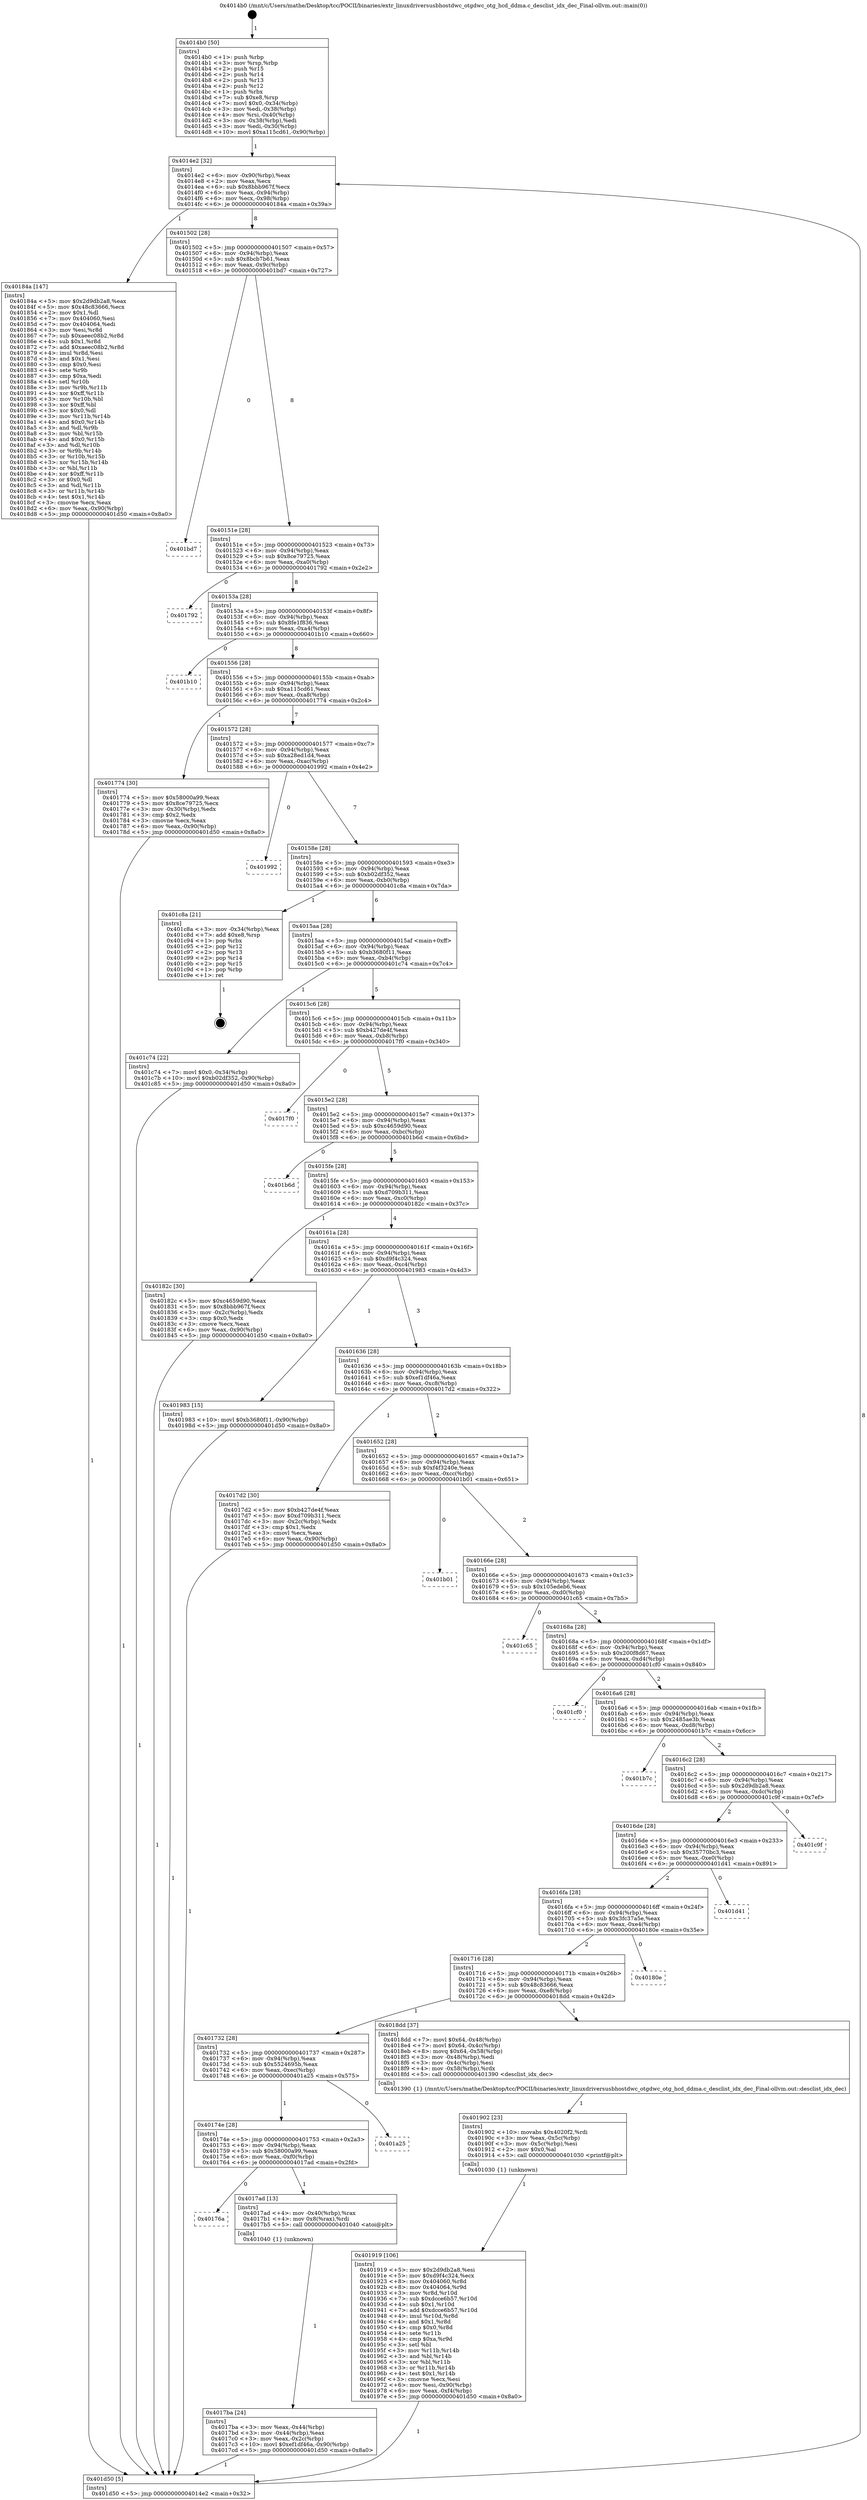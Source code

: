 digraph "0x4014b0" {
  label = "0x4014b0 (/mnt/c/Users/mathe/Desktop/tcc/POCII/binaries/extr_linuxdriversusbhostdwc_otgdwc_otg_hcd_ddma.c_desclist_idx_dec_Final-ollvm.out::main(0))"
  labelloc = "t"
  node[shape=record]

  Entry [label="",width=0.3,height=0.3,shape=circle,fillcolor=black,style=filled]
  "0x4014e2" [label="{
     0x4014e2 [32]\l
     | [instrs]\l
     &nbsp;&nbsp;0x4014e2 \<+6\>: mov -0x90(%rbp),%eax\l
     &nbsp;&nbsp;0x4014e8 \<+2\>: mov %eax,%ecx\l
     &nbsp;&nbsp;0x4014ea \<+6\>: sub $0x8bbb967f,%ecx\l
     &nbsp;&nbsp;0x4014f0 \<+6\>: mov %eax,-0x94(%rbp)\l
     &nbsp;&nbsp;0x4014f6 \<+6\>: mov %ecx,-0x98(%rbp)\l
     &nbsp;&nbsp;0x4014fc \<+6\>: je 000000000040184a \<main+0x39a\>\l
  }"]
  "0x40184a" [label="{
     0x40184a [147]\l
     | [instrs]\l
     &nbsp;&nbsp;0x40184a \<+5\>: mov $0x2d9db2a8,%eax\l
     &nbsp;&nbsp;0x40184f \<+5\>: mov $0x48c83666,%ecx\l
     &nbsp;&nbsp;0x401854 \<+2\>: mov $0x1,%dl\l
     &nbsp;&nbsp;0x401856 \<+7\>: mov 0x404060,%esi\l
     &nbsp;&nbsp;0x40185d \<+7\>: mov 0x404064,%edi\l
     &nbsp;&nbsp;0x401864 \<+3\>: mov %esi,%r8d\l
     &nbsp;&nbsp;0x401867 \<+7\>: sub $0xaeec08b2,%r8d\l
     &nbsp;&nbsp;0x40186e \<+4\>: sub $0x1,%r8d\l
     &nbsp;&nbsp;0x401872 \<+7\>: add $0xaeec08b2,%r8d\l
     &nbsp;&nbsp;0x401879 \<+4\>: imul %r8d,%esi\l
     &nbsp;&nbsp;0x40187d \<+3\>: and $0x1,%esi\l
     &nbsp;&nbsp;0x401880 \<+3\>: cmp $0x0,%esi\l
     &nbsp;&nbsp;0x401883 \<+4\>: sete %r9b\l
     &nbsp;&nbsp;0x401887 \<+3\>: cmp $0xa,%edi\l
     &nbsp;&nbsp;0x40188a \<+4\>: setl %r10b\l
     &nbsp;&nbsp;0x40188e \<+3\>: mov %r9b,%r11b\l
     &nbsp;&nbsp;0x401891 \<+4\>: xor $0xff,%r11b\l
     &nbsp;&nbsp;0x401895 \<+3\>: mov %r10b,%bl\l
     &nbsp;&nbsp;0x401898 \<+3\>: xor $0xff,%bl\l
     &nbsp;&nbsp;0x40189b \<+3\>: xor $0x0,%dl\l
     &nbsp;&nbsp;0x40189e \<+3\>: mov %r11b,%r14b\l
     &nbsp;&nbsp;0x4018a1 \<+4\>: and $0x0,%r14b\l
     &nbsp;&nbsp;0x4018a5 \<+3\>: and %dl,%r9b\l
     &nbsp;&nbsp;0x4018a8 \<+3\>: mov %bl,%r15b\l
     &nbsp;&nbsp;0x4018ab \<+4\>: and $0x0,%r15b\l
     &nbsp;&nbsp;0x4018af \<+3\>: and %dl,%r10b\l
     &nbsp;&nbsp;0x4018b2 \<+3\>: or %r9b,%r14b\l
     &nbsp;&nbsp;0x4018b5 \<+3\>: or %r10b,%r15b\l
     &nbsp;&nbsp;0x4018b8 \<+3\>: xor %r15b,%r14b\l
     &nbsp;&nbsp;0x4018bb \<+3\>: or %bl,%r11b\l
     &nbsp;&nbsp;0x4018be \<+4\>: xor $0xff,%r11b\l
     &nbsp;&nbsp;0x4018c2 \<+3\>: or $0x0,%dl\l
     &nbsp;&nbsp;0x4018c5 \<+3\>: and %dl,%r11b\l
     &nbsp;&nbsp;0x4018c8 \<+3\>: or %r11b,%r14b\l
     &nbsp;&nbsp;0x4018cb \<+4\>: test $0x1,%r14b\l
     &nbsp;&nbsp;0x4018cf \<+3\>: cmovne %ecx,%eax\l
     &nbsp;&nbsp;0x4018d2 \<+6\>: mov %eax,-0x90(%rbp)\l
     &nbsp;&nbsp;0x4018d8 \<+5\>: jmp 0000000000401d50 \<main+0x8a0\>\l
  }"]
  "0x401502" [label="{
     0x401502 [28]\l
     | [instrs]\l
     &nbsp;&nbsp;0x401502 \<+5\>: jmp 0000000000401507 \<main+0x57\>\l
     &nbsp;&nbsp;0x401507 \<+6\>: mov -0x94(%rbp),%eax\l
     &nbsp;&nbsp;0x40150d \<+5\>: sub $0x8bcb7b61,%eax\l
     &nbsp;&nbsp;0x401512 \<+6\>: mov %eax,-0x9c(%rbp)\l
     &nbsp;&nbsp;0x401518 \<+6\>: je 0000000000401bd7 \<main+0x727\>\l
  }"]
  Exit [label="",width=0.3,height=0.3,shape=circle,fillcolor=black,style=filled,peripheries=2]
  "0x401bd7" [label="{
     0x401bd7\l
  }", style=dashed]
  "0x40151e" [label="{
     0x40151e [28]\l
     | [instrs]\l
     &nbsp;&nbsp;0x40151e \<+5\>: jmp 0000000000401523 \<main+0x73\>\l
     &nbsp;&nbsp;0x401523 \<+6\>: mov -0x94(%rbp),%eax\l
     &nbsp;&nbsp;0x401529 \<+5\>: sub $0x8ce79725,%eax\l
     &nbsp;&nbsp;0x40152e \<+6\>: mov %eax,-0xa0(%rbp)\l
     &nbsp;&nbsp;0x401534 \<+6\>: je 0000000000401792 \<main+0x2e2\>\l
  }"]
  "0x401919" [label="{
     0x401919 [106]\l
     | [instrs]\l
     &nbsp;&nbsp;0x401919 \<+5\>: mov $0x2d9db2a8,%esi\l
     &nbsp;&nbsp;0x40191e \<+5\>: mov $0xd9f4c324,%ecx\l
     &nbsp;&nbsp;0x401923 \<+8\>: mov 0x404060,%r8d\l
     &nbsp;&nbsp;0x40192b \<+8\>: mov 0x404064,%r9d\l
     &nbsp;&nbsp;0x401933 \<+3\>: mov %r8d,%r10d\l
     &nbsp;&nbsp;0x401936 \<+7\>: sub $0xdcce6b57,%r10d\l
     &nbsp;&nbsp;0x40193d \<+4\>: sub $0x1,%r10d\l
     &nbsp;&nbsp;0x401941 \<+7\>: add $0xdcce6b57,%r10d\l
     &nbsp;&nbsp;0x401948 \<+4\>: imul %r10d,%r8d\l
     &nbsp;&nbsp;0x40194c \<+4\>: and $0x1,%r8d\l
     &nbsp;&nbsp;0x401950 \<+4\>: cmp $0x0,%r8d\l
     &nbsp;&nbsp;0x401954 \<+4\>: sete %r11b\l
     &nbsp;&nbsp;0x401958 \<+4\>: cmp $0xa,%r9d\l
     &nbsp;&nbsp;0x40195c \<+3\>: setl %bl\l
     &nbsp;&nbsp;0x40195f \<+3\>: mov %r11b,%r14b\l
     &nbsp;&nbsp;0x401962 \<+3\>: and %bl,%r14b\l
     &nbsp;&nbsp;0x401965 \<+3\>: xor %bl,%r11b\l
     &nbsp;&nbsp;0x401968 \<+3\>: or %r11b,%r14b\l
     &nbsp;&nbsp;0x40196b \<+4\>: test $0x1,%r14b\l
     &nbsp;&nbsp;0x40196f \<+3\>: cmovne %ecx,%esi\l
     &nbsp;&nbsp;0x401972 \<+6\>: mov %esi,-0x90(%rbp)\l
     &nbsp;&nbsp;0x401978 \<+6\>: mov %eax,-0xf4(%rbp)\l
     &nbsp;&nbsp;0x40197e \<+5\>: jmp 0000000000401d50 \<main+0x8a0\>\l
  }"]
  "0x401792" [label="{
     0x401792\l
  }", style=dashed]
  "0x40153a" [label="{
     0x40153a [28]\l
     | [instrs]\l
     &nbsp;&nbsp;0x40153a \<+5\>: jmp 000000000040153f \<main+0x8f\>\l
     &nbsp;&nbsp;0x40153f \<+6\>: mov -0x94(%rbp),%eax\l
     &nbsp;&nbsp;0x401545 \<+5\>: sub $0x8fe1f836,%eax\l
     &nbsp;&nbsp;0x40154a \<+6\>: mov %eax,-0xa4(%rbp)\l
     &nbsp;&nbsp;0x401550 \<+6\>: je 0000000000401b10 \<main+0x660\>\l
  }"]
  "0x401902" [label="{
     0x401902 [23]\l
     | [instrs]\l
     &nbsp;&nbsp;0x401902 \<+10\>: movabs $0x4020f2,%rdi\l
     &nbsp;&nbsp;0x40190c \<+3\>: mov %eax,-0x5c(%rbp)\l
     &nbsp;&nbsp;0x40190f \<+3\>: mov -0x5c(%rbp),%esi\l
     &nbsp;&nbsp;0x401912 \<+2\>: mov $0x0,%al\l
     &nbsp;&nbsp;0x401914 \<+5\>: call 0000000000401030 \<printf@plt\>\l
     | [calls]\l
     &nbsp;&nbsp;0x401030 \{1\} (unknown)\l
  }"]
  "0x401b10" [label="{
     0x401b10\l
  }", style=dashed]
  "0x401556" [label="{
     0x401556 [28]\l
     | [instrs]\l
     &nbsp;&nbsp;0x401556 \<+5\>: jmp 000000000040155b \<main+0xab\>\l
     &nbsp;&nbsp;0x40155b \<+6\>: mov -0x94(%rbp),%eax\l
     &nbsp;&nbsp;0x401561 \<+5\>: sub $0xa115cd61,%eax\l
     &nbsp;&nbsp;0x401566 \<+6\>: mov %eax,-0xa8(%rbp)\l
     &nbsp;&nbsp;0x40156c \<+6\>: je 0000000000401774 \<main+0x2c4\>\l
  }"]
  "0x4017ba" [label="{
     0x4017ba [24]\l
     | [instrs]\l
     &nbsp;&nbsp;0x4017ba \<+3\>: mov %eax,-0x44(%rbp)\l
     &nbsp;&nbsp;0x4017bd \<+3\>: mov -0x44(%rbp),%eax\l
     &nbsp;&nbsp;0x4017c0 \<+3\>: mov %eax,-0x2c(%rbp)\l
     &nbsp;&nbsp;0x4017c3 \<+10\>: movl $0xef1df46a,-0x90(%rbp)\l
     &nbsp;&nbsp;0x4017cd \<+5\>: jmp 0000000000401d50 \<main+0x8a0\>\l
  }"]
  "0x401774" [label="{
     0x401774 [30]\l
     | [instrs]\l
     &nbsp;&nbsp;0x401774 \<+5\>: mov $0x58000a99,%eax\l
     &nbsp;&nbsp;0x401779 \<+5\>: mov $0x8ce79725,%ecx\l
     &nbsp;&nbsp;0x40177e \<+3\>: mov -0x30(%rbp),%edx\l
     &nbsp;&nbsp;0x401781 \<+3\>: cmp $0x2,%edx\l
     &nbsp;&nbsp;0x401784 \<+3\>: cmovne %ecx,%eax\l
     &nbsp;&nbsp;0x401787 \<+6\>: mov %eax,-0x90(%rbp)\l
     &nbsp;&nbsp;0x40178d \<+5\>: jmp 0000000000401d50 \<main+0x8a0\>\l
  }"]
  "0x401572" [label="{
     0x401572 [28]\l
     | [instrs]\l
     &nbsp;&nbsp;0x401572 \<+5\>: jmp 0000000000401577 \<main+0xc7\>\l
     &nbsp;&nbsp;0x401577 \<+6\>: mov -0x94(%rbp),%eax\l
     &nbsp;&nbsp;0x40157d \<+5\>: sub $0xa28ed1d4,%eax\l
     &nbsp;&nbsp;0x401582 \<+6\>: mov %eax,-0xac(%rbp)\l
     &nbsp;&nbsp;0x401588 \<+6\>: je 0000000000401992 \<main+0x4e2\>\l
  }"]
  "0x401d50" [label="{
     0x401d50 [5]\l
     | [instrs]\l
     &nbsp;&nbsp;0x401d50 \<+5\>: jmp 00000000004014e2 \<main+0x32\>\l
  }"]
  "0x4014b0" [label="{
     0x4014b0 [50]\l
     | [instrs]\l
     &nbsp;&nbsp;0x4014b0 \<+1\>: push %rbp\l
     &nbsp;&nbsp;0x4014b1 \<+3\>: mov %rsp,%rbp\l
     &nbsp;&nbsp;0x4014b4 \<+2\>: push %r15\l
     &nbsp;&nbsp;0x4014b6 \<+2\>: push %r14\l
     &nbsp;&nbsp;0x4014b8 \<+2\>: push %r13\l
     &nbsp;&nbsp;0x4014ba \<+2\>: push %r12\l
     &nbsp;&nbsp;0x4014bc \<+1\>: push %rbx\l
     &nbsp;&nbsp;0x4014bd \<+7\>: sub $0xe8,%rsp\l
     &nbsp;&nbsp;0x4014c4 \<+7\>: movl $0x0,-0x34(%rbp)\l
     &nbsp;&nbsp;0x4014cb \<+3\>: mov %edi,-0x38(%rbp)\l
     &nbsp;&nbsp;0x4014ce \<+4\>: mov %rsi,-0x40(%rbp)\l
     &nbsp;&nbsp;0x4014d2 \<+3\>: mov -0x38(%rbp),%edi\l
     &nbsp;&nbsp;0x4014d5 \<+3\>: mov %edi,-0x30(%rbp)\l
     &nbsp;&nbsp;0x4014d8 \<+10\>: movl $0xa115cd61,-0x90(%rbp)\l
  }"]
  "0x40176a" [label="{
     0x40176a\l
  }", style=dashed]
  "0x401992" [label="{
     0x401992\l
  }", style=dashed]
  "0x40158e" [label="{
     0x40158e [28]\l
     | [instrs]\l
     &nbsp;&nbsp;0x40158e \<+5\>: jmp 0000000000401593 \<main+0xe3\>\l
     &nbsp;&nbsp;0x401593 \<+6\>: mov -0x94(%rbp),%eax\l
     &nbsp;&nbsp;0x401599 \<+5\>: sub $0xb02df352,%eax\l
     &nbsp;&nbsp;0x40159e \<+6\>: mov %eax,-0xb0(%rbp)\l
     &nbsp;&nbsp;0x4015a4 \<+6\>: je 0000000000401c8a \<main+0x7da\>\l
  }"]
  "0x4017ad" [label="{
     0x4017ad [13]\l
     | [instrs]\l
     &nbsp;&nbsp;0x4017ad \<+4\>: mov -0x40(%rbp),%rax\l
     &nbsp;&nbsp;0x4017b1 \<+4\>: mov 0x8(%rax),%rdi\l
     &nbsp;&nbsp;0x4017b5 \<+5\>: call 0000000000401040 \<atoi@plt\>\l
     | [calls]\l
     &nbsp;&nbsp;0x401040 \{1\} (unknown)\l
  }"]
  "0x401c8a" [label="{
     0x401c8a [21]\l
     | [instrs]\l
     &nbsp;&nbsp;0x401c8a \<+3\>: mov -0x34(%rbp),%eax\l
     &nbsp;&nbsp;0x401c8d \<+7\>: add $0xe8,%rsp\l
     &nbsp;&nbsp;0x401c94 \<+1\>: pop %rbx\l
     &nbsp;&nbsp;0x401c95 \<+2\>: pop %r12\l
     &nbsp;&nbsp;0x401c97 \<+2\>: pop %r13\l
     &nbsp;&nbsp;0x401c99 \<+2\>: pop %r14\l
     &nbsp;&nbsp;0x401c9b \<+2\>: pop %r15\l
     &nbsp;&nbsp;0x401c9d \<+1\>: pop %rbp\l
     &nbsp;&nbsp;0x401c9e \<+1\>: ret\l
  }"]
  "0x4015aa" [label="{
     0x4015aa [28]\l
     | [instrs]\l
     &nbsp;&nbsp;0x4015aa \<+5\>: jmp 00000000004015af \<main+0xff\>\l
     &nbsp;&nbsp;0x4015af \<+6\>: mov -0x94(%rbp),%eax\l
     &nbsp;&nbsp;0x4015b5 \<+5\>: sub $0xb3680f11,%eax\l
     &nbsp;&nbsp;0x4015ba \<+6\>: mov %eax,-0xb4(%rbp)\l
     &nbsp;&nbsp;0x4015c0 \<+6\>: je 0000000000401c74 \<main+0x7c4\>\l
  }"]
  "0x40174e" [label="{
     0x40174e [28]\l
     | [instrs]\l
     &nbsp;&nbsp;0x40174e \<+5\>: jmp 0000000000401753 \<main+0x2a3\>\l
     &nbsp;&nbsp;0x401753 \<+6\>: mov -0x94(%rbp),%eax\l
     &nbsp;&nbsp;0x401759 \<+5\>: sub $0x58000a99,%eax\l
     &nbsp;&nbsp;0x40175e \<+6\>: mov %eax,-0xf0(%rbp)\l
     &nbsp;&nbsp;0x401764 \<+6\>: je 00000000004017ad \<main+0x2fd\>\l
  }"]
  "0x401c74" [label="{
     0x401c74 [22]\l
     | [instrs]\l
     &nbsp;&nbsp;0x401c74 \<+7\>: movl $0x0,-0x34(%rbp)\l
     &nbsp;&nbsp;0x401c7b \<+10\>: movl $0xb02df352,-0x90(%rbp)\l
     &nbsp;&nbsp;0x401c85 \<+5\>: jmp 0000000000401d50 \<main+0x8a0\>\l
  }"]
  "0x4015c6" [label="{
     0x4015c6 [28]\l
     | [instrs]\l
     &nbsp;&nbsp;0x4015c6 \<+5\>: jmp 00000000004015cb \<main+0x11b\>\l
     &nbsp;&nbsp;0x4015cb \<+6\>: mov -0x94(%rbp),%eax\l
     &nbsp;&nbsp;0x4015d1 \<+5\>: sub $0xb427de4f,%eax\l
     &nbsp;&nbsp;0x4015d6 \<+6\>: mov %eax,-0xb8(%rbp)\l
     &nbsp;&nbsp;0x4015dc \<+6\>: je 00000000004017f0 \<main+0x340\>\l
  }"]
  "0x401a25" [label="{
     0x401a25\l
  }", style=dashed]
  "0x4017f0" [label="{
     0x4017f0\l
  }", style=dashed]
  "0x4015e2" [label="{
     0x4015e2 [28]\l
     | [instrs]\l
     &nbsp;&nbsp;0x4015e2 \<+5\>: jmp 00000000004015e7 \<main+0x137\>\l
     &nbsp;&nbsp;0x4015e7 \<+6\>: mov -0x94(%rbp),%eax\l
     &nbsp;&nbsp;0x4015ed \<+5\>: sub $0xc4659d90,%eax\l
     &nbsp;&nbsp;0x4015f2 \<+6\>: mov %eax,-0xbc(%rbp)\l
     &nbsp;&nbsp;0x4015f8 \<+6\>: je 0000000000401b6d \<main+0x6bd\>\l
  }"]
  "0x401732" [label="{
     0x401732 [28]\l
     | [instrs]\l
     &nbsp;&nbsp;0x401732 \<+5\>: jmp 0000000000401737 \<main+0x287\>\l
     &nbsp;&nbsp;0x401737 \<+6\>: mov -0x94(%rbp),%eax\l
     &nbsp;&nbsp;0x40173d \<+5\>: sub $0x5524695b,%eax\l
     &nbsp;&nbsp;0x401742 \<+6\>: mov %eax,-0xec(%rbp)\l
     &nbsp;&nbsp;0x401748 \<+6\>: je 0000000000401a25 \<main+0x575\>\l
  }"]
  "0x401b6d" [label="{
     0x401b6d\l
  }", style=dashed]
  "0x4015fe" [label="{
     0x4015fe [28]\l
     | [instrs]\l
     &nbsp;&nbsp;0x4015fe \<+5\>: jmp 0000000000401603 \<main+0x153\>\l
     &nbsp;&nbsp;0x401603 \<+6\>: mov -0x94(%rbp),%eax\l
     &nbsp;&nbsp;0x401609 \<+5\>: sub $0xd709b311,%eax\l
     &nbsp;&nbsp;0x40160e \<+6\>: mov %eax,-0xc0(%rbp)\l
     &nbsp;&nbsp;0x401614 \<+6\>: je 000000000040182c \<main+0x37c\>\l
  }"]
  "0x4018dd" [label="{
     0x4018dd [37]\l
     | [instrs]\l
     &nbsp;&nbsp;0x4018dd \<+7\>: movl $0x64,-0x48(%rbp)\l
     &nbsp;&nbsp;0x4018e4 \<+7\>: movl $0x64,-0x4c(%rbp)\l
     &nbsp;&nbsp;0x4018eb \<+8\>: movq $0x64,-0x58(%rbp)\l
     &nbsp;&nbsp;0x4018f3 \<+3\>: mov -0x48(%rbp),%edi\l
     &nbsp;&nbsp;0x4018f6 \<+3\>: mov -0x4c(%rbp),%esi\l
     &nbsp;&nbsp;0x4018f9 \<+4\>: mov -0x58(%rbp),%rdx\l
     &nbsp;&nbsp;0x4018fd \<+5\>: call 0000000000401390 \<desclist_idx_dec\>\l
     | [calls]\l
     &nbsp;&nbsp;0x401390 \{1\} (/mnt/c/Users/mathe/Desktop/tcc/POCII/binaries/extr_linuxdriversusbhostdwc_otgdwc_otg_hcd_ddma.c_desclist_idx_dec_Final-ollvm.out::desclist_idx_dec)\l
  }"]
  "0x40182c" [label="{
     0x40182c [30]\l
     | [instrs]\l
     &nbsp;&nbsp;0x40182c \<+5\>: mov $0xc4659d90,%eax\l
     &nbsp;&nbsp;0x401831 \<+5\>: mov $0x8bbb967f,%ecx\l
     &nbsp;&nbsp;0x401836 \<+3\>: mov -0x2c(%rbp),%edx\l
     &nbsp;&nbsp;0x401839 \<+3\>: cmp $0x0,%edx\l
     &nbsp;&nbsp;0x40183c \<+3\>: cmove %ecx,%eax\l
     &nbsp;&nbsp;0x40183f \<+6\>: mov %eax,-0x90(%rbp)\l
     &nbsp;&nbsp;0x401845 \<+5\>: jmp 0000000000401d50 \<main+0x8a0\>\l
  }"]
  "0x40161a" [label="{
     0x40161a [28]\l
     | [instrs]\l
     &nbsp;&nbsp;0x40161a \<+5\>: jmp 000000000040161f \<main+0x16f\>\l
     &nbsp;&nbsp;0x40161f \<+6\>: mov -0x94(%rbp),%eax\l
     &nbsp;&nbsp;0x401625 \<+5\>: sub $0xd9f4c324,%eax\l
     &nbsp;&nbsp;0x40162a \<+6\>: mov %eax,-0xc4(%rbp)\l
     &nbsp;&nbsp;0x401630 \<+6\>: je 0000000000401983 \<main+0x4d3\>\l
  }"]
  "0x401716" [label="{
     0x401716 [28]\l
     | [instrs]\l
     &nbsp;&nbsp;0x401716 \<+5\>: jmp 000000000040171b \<main+0x26b\>\l
     &nbsp;&nbsp;0x40171b \<+6\>: mov -0x94(%rbp),%eax\l
     &nbsp;&nbsp;0x401721 \<+5\>: sub $0x48c83666,%eax\l
     &nbsp;&nbsp;0x401726 \<+6\>: mov %eax,-0xe8(%rbp)\l
     &nbsp;&nbsp;0x40172c \<+6\>: je 00000000004018dd \<main+0x42d\>\l
  }"]
  "0x401983" [label="{
     0x401983 [15]\l
     | [instrs]\l
     &nbsp;&nbsp;0x401983 \<+10\>: movl $0xb3680f11,-0x90(%rbp)\l
     &nbsp;&nbsp;0x40198d \<+5\>: jmp 0000000000401d50 \<main+0x8a0\>\l
  }"]
  "0x401636" [label="{
     0x401636 [28]\l
     | [instrs]\l
     &nbsp;&nbsp;0x401636 \<+5\>: jmp 000000000040163b \<main+0x18b\>\l
     &nbsp;&nbsp;0x40163b \<+6\>: mov -0x94(%rbp),%eax\l
     &nbsp;&nbsp;0x401641 \<+5\>: sub $0xef1df46a,%eax\l
     &nbsp;&nbsp;0x401646 \<+6\>: mov %eax,-0xc8(%rbp)\l
     &nbsp;&nbsp;0x40164c \<+6\>: je 00000000004017d2 \<main+0x322\>\l
  }"]
  "0x40180e" [label="{
     0x40180e\l
  }", style=dashed]
  "0x4017d2" [label="{
     0x4017d2 [30]\l
     | [instrs]\l
     &nbsp;&nbsp;0x4017d2 \<+5\>: mov $0xb427de4f,%eax\l
     &nbsp;&nbsp;0x4017d7 \<+5\>: mov $0xd709b311,%ecx\l
     &nbsp;&nbsp;0x4017dc \<+3\>: mov -0x2c(%rbp),%edx\l
     &nbsp;&nbsp;0x4017df \<+3\>: cmp $0x1,%edx\l
     &nbsp;&nbsp;0x4017e2 \<+3\>: cmovl %ecx,%eax\l
     &nbsp;&nbsp;0x4017e5 \<+6\>: mov %eax,-0x90(%rbp)\l
     &nbsp;&nbsp;0x4017eb \<+5\>: jmp 0000000000401d50 \<main+0x8a0\>\l
  }"]
  "0x401652" [label="{
     0x401652 [28]\l
     | [instrs]\l
     &nbsp;&nbsp;0x401652 \<+5\>: jmp 0000000000401657 \<main+0x1a7\>\l
     &nbsp;&nbsp;0x401657 \<+6\>: mov -0x94(%rbp),%eax\l
     &nbsp;&nbsp;0x40165d \<+5\>: sub $0xf4f3240e,%eax\l
     &nbsp;&nbsp;0x401662 \<+6\>: mov %eax,-0xcc(%rbp)\l
     &nbsp;&nbsp;0x401668 \<+6\>: je 0000000000401b01 \<main+0x651\>\l
  }"]
  "0x4016fa" [label="{
     0x4016fa [28]\l
     | [instrs]\l
     &nbsp;&nbsp;0x4016fa \<+5\>: jmp 00000000004016ff \<main+0x24f\>\l
     &nbsp;&nbsp;0x4016ff \<+6\>: mov -0x94(%rbp),%eax\l
     &nbsp;&nbsp;0x401705 \<+5\>: sub $0x3fc37a5e,%eax\l
     &nbsp;&nbsp;0x40170a \<+6\>: mov %eax,-0xe4(%rbp)\l
     &nbsp;&nbsp;0x401710 \<+6\>: je 000000000040180e \<main+0x35e\>\l
  }"]
  "0x401b01" [label="{
     0x401b01\l
  }", style=dashed]
  "0x40166e" [label="{
     0x40166e [28]\l
     | [instrs]\l
     &nbsp;&nbsp;0x40166e \<+5\>: jmp 0000000000401673 \<main+0x1c3\>\l
     &nbsp;&nbsp;0x401673 \<+6\>: mov -0x94(%rbp),%eax\l
     &nbsp;&nbsp;0x401679 \<+5\>: sub $0x105edeb6,%eax\l
     &nbsp;&nbsp;0x40167e \<+6\>: mov %eax,-0xd0(%rbp)\l
     &nbsp;&nbsp;0x401684 \<+6\>: je 0000000000401c65 \<main+0x7b5\>\l
  }"]
  "0x401d41" [label="{
     0x401d41\l
  }", style=dashed]
  "0x401c65" [label="{
     0x401c65\l
  }", style=dashed]
  "0x40168a" [label="{
     0x40168a [28]\l
     | [instrs]\l
     &nbsp;&nbsp;0x40168a \<+5\>: jmp 000000000040168f \<main+0x1df\>\l
     &nbsp;&nbsp;0x40168f \<+6\>: mov -0x94(%rbp),%eax\l
     &nbsp;&nbsp;0x401695 \<+5\>: sub $0x200f8d67,%eax\l
     &nbsp;&nbsp;0x40169a \<+6\>: mov %eax,-0xd4(%rbp)\l
     &nbsp;&nbsp;0x4016a0 \<+6\>: je 0000000000401cf0 \<main+0x840\>\l
  }"]
  "0x4016de" [label="{
     0x4016de [28]\l
     | [instrs]\l
     &nbsp;&nbsp;0x4016de \<+5\>: jmp 00000000004016e3 \<main+0x233\>\l
     &nbsp;&nbsp;0x4016e3 \<+6\>: mov -0x94(%rbp),%eax\l
     &nbsp;&nbsp;0x4016e9 \<+5\>: sub $0x35770bc3,%eax\l
     &nbsp;&nbsp;0x4016ee \<+6\>: mov %eax,-0xe0(%rbp)\l
     &nbsp;&nbsp;0x4016f4 \<+6\>: je 0000000000401d41 \<main+0x891\>\l
  }"]
  "0x401cf0" [label="{
     0x401cf0\l
  }", style=dashed]
  "0x4016a6" [label="{
     0x4016a6 [28]\l
     | [instrs]\l
     &nbsp;&nbsp;0x4016a6 \<+5\>: jmp 00000000004016ab \<main+0x1fb\>\l
     &nbsp;&nbsp;0x4016ab \<+6\>: mov -0x94(%rbp),%eax\l
     &nbsp;&nbsp;0x4016b1 \<+5\>: sub $0x2485ae3b,%eax\l
     &nbsp;&nbsp;0x4016b6 \<+6\>: mov %eax,-0xd8(%rbp)\l
     &nbsp;&nbsp;0x4016bc \<+6\>: je 0000000000401b7c \<main+0x6cc\>\l
  }"]
  "0x401c9f" [label="{
     0x401c9f\l
  }", style=dashed]
  "0x401b7c" [label="{
     0x401b7c\l
  }", style=dashed]
  "0x4016c2" [label="{
     0x4016c2 [28]\l
     | [instrs]\l
     &nbsp;&nbsp;0x4016c2 \<+5\>: jmp 00000000004016c7 \<main+0x217\>\l
     &nbsp;&nbsp;0x4016c7 \<+6\>: mov -0x94(%rbp),%eax\l
     &nbsp;&nbsp;0x4016cd \<+5\>: sub $0x2d9db2a8,%eax\l
     &nbsp;&nbsp;0x4016d2 \<+6\>: mov %eax,-0xdc(%rbp)\l
     &nbsp;&nbsp;0x4016d8 \<+6\>: je 0000000000401c9f \<main+0x7ef\>\l
  }"]
  Entry -> "0x4014b0" [label=" 1"]
  "0x4014e2" -> "0x40184a" [label=" 1"]
  "0x4014e2" -> "0x401502" [label=" 8"]
  "0x401c8a" -> Exit [label=" 1"]
  "0x401502" -> "0x401bd7" [label=" 0"]
  "0x401502" -> "0x40151e" [label=" 8"]
  "0x401c74" -> "0x401d50" [label=" 1"]
  "0x40151e" -> "0x401792" [label=" 0"]
  "0x40151e" -> "0x40153a" [label=" 8"]
  "0x401983" -> "0x401d50" [label=" 1"]
  "0x40153a" -> "0x401b10" [label=" 0"]
  "0x40153a" -> "0x401556" [label=" 8"]
  "0x401919" -> "0x401d50" [label=" 1"]
  "0x401556" -> "0x401774" [label=" 1"]
  "0x401556" -> "0x401572" [label=" 7"]
  "0x401774" -> "0x401d50" [label=" 1"]
  "0x4014b0" -> "0x4014e2" [label=" 1"]
  "0x401d50" -> "0x4014e2" [label=" 8"]
  "0x401902" -> "0x401919" [label=" 1"]
  "0x401572" -> "0x401992" [label=" 0"]
  "0x401572" -> "0x40158e" [label=" 7"]
  "0x4018dd" -> "0x401902" [label=" 1"]
  "0x40158e" -> "0x401c8a" [label=" 1"]
  "0x40158e" -> "0x4015aa" [label=" 6"]
  "0x40184a" -> "0x401d50" [label=" 1"]
  "0x4015aa" -> "0x401c74" [label=" 1"]
  "0x4015aa" -> "0x4015c6" [label=" 5"]
  "0x4017d2" -> "0x401d50" [label=" 1"]
  "0x4015c6" -> "0x4017f0" [label=" 0"]
  "0x4015c6" -> "0x4015e2" [label=" 5"]
  "0x4017ba" -> "0x401d50" [label=" 1"]
  "0x4015e2" -> "0x401b6d" [label=" 0"]
  "0x4015e2" -> "0x4015fe" [label=" 5"]
  "0x40174e" -> "0x40176a" [label=" 0"]
  "0x4015fe" -> "0x40182c" [label=" 1"]
  "0x4015fe" -> "0x40161a" [label=" 4"]
  "0x40174e" -> "0x4017ad" [label=" 1"]
  "0x40161a" -> "0x401983" [label=" 1"]
  "0x40161a" -> "0x401636" [label=" 3"]
  "0x401732" -> "0x40174e" [label=" 1"]
  "0x401636" -> "0x4017d2" [label=" 1"]
  "0x401636" -> "0x401652" [label=" 2"]
  "0x401732" -> "0x401a25" [label=" 0"]
  "0x401652" -> "0x401b01" [label=" 0"]
  "0x401652" -> "0x40166e" [label=" 2"]
  "0x401716" -> "0x401732" [label=" 1"]
  "0x40166e" -> "0x401c65" [label=" 0"]
  "0x40166e" -> "0x40168a" [label=" 2"]
  "0x401716" -> "0x4018dd" [label=" 1"]
  "0x40168a" -> "0x401cf0" [label=" 0"]
  "0x40168a" -> "0x4016a6" [label=" 2"]
  "0x4016fa" -> "0x401716" [label=" 2"]
  "0x4016a6" -> "0x401b7c" [label=" 0"]
  "0x4016a6" -> "0x4016c2" [label=" 2"]
  "0x4016fa" -> "0x40180e" [label=" 0"]
  "0x4016c2" -> "0x401c9f" [label=" 0"]
  "0x4016c2" -> "0x4016de" [label=" 2"]
  "0x40182c" -> "0x401d50" [label=" 1"]
  "0x4016de" -> "0x401d41" [label=" 0"]
  "0x4016de" -> "0x4016fa" [label=" 2"]
  "0x4017ad" -> "0x4017ba" [label=" 1"]
}
